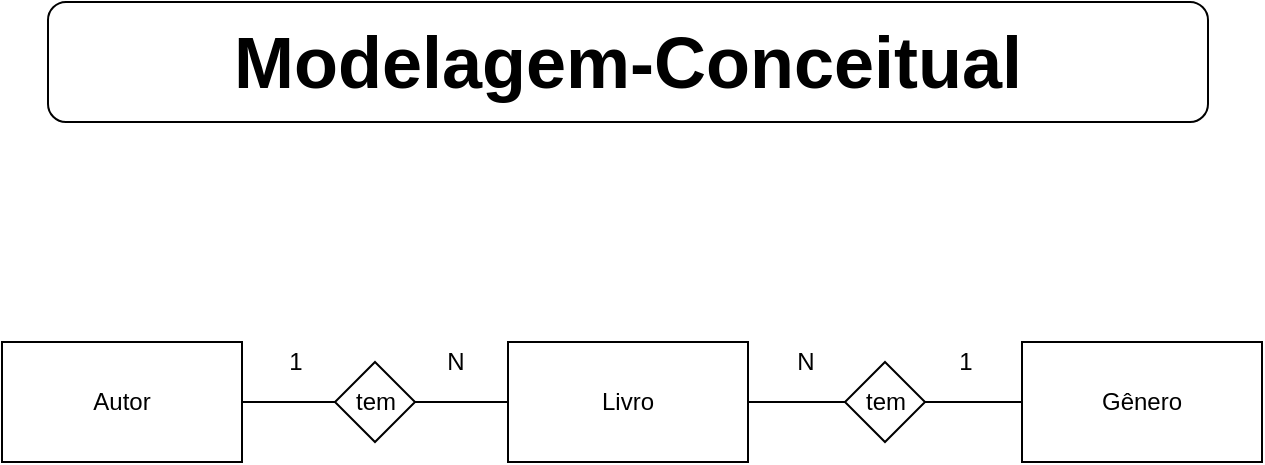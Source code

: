 <mxfile version="11.0.7" type="device"><diagram id="TRDI8suiLiD6u98E33-u" name="Page-1"><mxGraphModel dx="1662" dy="774" grid="1" gridSize="10" guides="1" tooltips="1" connect="1" arrows="1" fold="1" page="1" pageScale="1" pageWidth="827" pageHeight="1169" math="0" shadow="0"><root><mxCell id="0"/><mxCell id="1" parent="0"/><mxCell id="c1QQ14qmfpnpHAg11QXJ-1" value="&lt;font style=&quot;vertical-align: inherit&quot;&gt;&lt;font style=&quot;vertical-align: inherit&quot;&gt;&lt;font style=&quot;vertical-align: inherit&quot;&gt;&lt;font style=&quot;vertical-align: inherit ; font-size: 36px&quot;&gt;&lt;b&gt;Modelagem-Conceitual&lt;/b&gt;&lt;/font&gt;&lt;/font&gt;&lt;/font&gt;&lt;/font&gt;" style="rounded=1;whiteSpace=wrap;html=1;" vertex="1" parent="1"><mxGeometry x="123" y="20" width="580" height="60" as="geometry"/></mxCell><mxCell id="c1QQ14qmfpnpHAg11QXJ-2" value="&lt;font style=&quot;vertical-align: inherit&quot;&gt;&lt;font style=&quot;vertical-align: inherit&quot;&gt;Autor&lt;/font&gt;&lt;/font&gt;" style="rounded=0;whiteSpace=wrap;html=1;" vertex="1" parent="1"><mxGeometry x="100" y="190" width="120" height="60" as="geometry"/></mxCell><mxCell id="c1QQ14qmfpnpHAg11QXJ-3" value="&lt;font style=&quot;vertical-align: inherit&quot;&gt;&lt;font style=&quot;vertical-align: inherit&quot;&gt;&lt;font style=&quot;vertical-align: inherit&quot;&gt;&lt;font style=&quot;vertical-align: inherit&quot;&gt;Gênero&lt;/font&gt;&lt;/font&gt;&lt;/font&gt;&lt;/font&gt;" style="rounded=0;whiteSpace=wrap;html=1;" vertex="1" parent="1"><mxGeometry x="610" y="190" width="120" height="60" as="geometry"/></mxCell><mxCell id="c1QQ14qmfpnpHAg11QXJ-4" value="&lt;font style=&quot;vertical-align: inherit&quot;&gt;&lt;font style=&quot;vertical-align: inherit&quot;&gt;Livro&lt;/font&gt;&lt;/font&gt;" style="rounded=0;whiteSpace=wrap;html=1;" vertex="1" parent="1"><mxGeometry x="353" y="190" width="120" height="60" as="geometry"/></mxCell><mxCell id="c1QQ14qmfpnpHAg11QXJ-5" value="&lt;font style=&quot;vertical-align: inherit&quot;&gt;&lt;font style=&quot;vertical-align: inherit&quot;&gt;tem&lt;/font&gt;&lt;/font&gt;" style="rhombus;whiteSpace=wrap;html=1;" vertex="1" parent="1"><mxGeometry x="266.5" y="200" width="40" height="40" as="geometry"/></mxCell><mxCell id="c1QQ14qmfpnpHAg11QXJ-7" value="&lt;font style=&quot;vertical-align: inherit&quot;&gt;&lt;font style=&quot;vertical-align: inherit&quot;&gt;tem&lt;/font&gt;&lt;/font&gt;" style="rhombus;whiteSpace=wrap;html=1;" vertex="1" parent="1"><mxGeometry x="521.5" y="200" width="40" height="40" as="geometry"/></mxCell><mxCell id="c1QQ14qmfpnpHAg11QXJ-9" value="" style="endArrow=none;html=1;entryX=0;entryY=0.5;entryDx=0;entryDy=0;exitX=1;exitY=0.5;exitDx=0;exitDy=0;" edge="1" parent="1" source="c1QQ14qmfpnpHAg11QXJ-2" target="c1QQ14qmfpnpHAg11QXJ-5"><mxGeometry width="50" height="50" relative="1" as="geometry"><mxPoint x="100" y="320" as="sourcePoint"/><mxPoint x="150" y="270" as="targetPoint"/></mxGeometry></mxCell><mxCell id="c1QQ14qmfpnpHAg11QXJ-10" value="" style="endArrow=none;html=1;entryX=0;entryY=0.5;entryDx=0;entryDy=0;exitX=1;exitY=0.5;exitDx=0;exitDy=0;" edge="1" parent="1" source="c1QQ14qmfpnpHAg11QXJ-7" target="c1QQ14qmfpnpHAg11QXJ-3"><mxGeometry width="50" height="50" relative="1" as="geometry"><mxPoint x="560" y="220" as="sourcePoint"/><mxPoint x="150" y="270" as="targetPoint"/></mxGeometry></mxCell><mxCell id="c1QQ14qmfpnpHAg11QXJ-11" value="" style="endArrow=none;html=1;entryX=0;entryY=0.5;entryDx=0;entryDy=0;exitX=1;exitY=0.5;exitDx=0;exitDy=0;" edge="1" parent="1" source="c1QQ14qmfpnpHAg11QXJ-5" target="c1QQ14qmfpnpHAg11QXJ-4"><mxGeometry width="50" height="50" relative="1" as="geometry"><mxPoint x="100" y="320" as="sourcePoint"/><mxPoint x="150" y="270" as="targetPoint"/></mxGeometry></mxCell><mxCell id="c1QQ14qmfpnpHAg11QXJ-13" value="" style="endArrow=none;html=1;entryX=0;entryY=0.5;entryDx=0;entryDy=0;" edge="1" parent="1" source="c1QQ14qmfpnpHAg11QXJ-4" target="c1QQ14qmfpnpHAg11QXJ-7"><mxGeometry width="50" height="50" relative="1" as="geometry"><mxPoint x="90" y="400" as="sourcePoint"/><mxPoint x="140" y="350" as="targetPoint"/></mxGeometry></mxCell><mxCell id="c1QQ14qmfpnpHAg11QXJ-14" value="&lt;font style=&quot;vertical-align: inherit&quot;&gt;&lt;font style=&quot;vertical-align: inherit&quot;&gt;N&lt;/font&gt;&lt;/font&gt;" style="text;html=1;strokeColor=none;fillColor=none;align=center;verticalAlign=middle;whiteSpace=wrap;rounded=0;" vertex="1" parent="1"><mxGeometry x="306.5" y="190" width="40" height="20" as="geometry"/></mxCell><mxCell id="c1QQ14qmfpnpHAg11QXJ-16" value="&lt;font style=&quot;vertical-align: inherit&quot;&gt;&lt;font style=&quot;vertical-align: inherit&quot;&gt;N&lt;/font&gt;&lt;/font&gt;" style="text;html=1;strokeColor=none;fillColor=none;align=center;verticalAlign=middle;whiteSpace=wrap;rounded=0;" vertex="1" parent="1"><mxGeometry x="481.5" y="190" width="40" height="20" as="geometry"/></mxCell><mxCell id="c1QQ14qmfpnpHAg11QXJ-17" value="&lt;font style=&quot;vertical-align: inherit&quot;&gt;&lt;font style=&quot;vertical-align: inherit&quot;&gt;1&lt;/font&gt;&lt;/font&gt;" style="text;html=1;strokeColor=none;fillColor=none;align=center;verticalAlign=middle;whiteSpace=wrap;rounded=0;" vertex="1" parent="1"><mxGeometry x="226.5" y="190" width="40" height="20" as="geometry"/></mxCell><mxCell id="c1QQ14qmfpnpHAg11QXJ-18" value="&lt;font style=&quot;vertical-align: inherit&quot;&gt;&lt;font style=&quot;vertical-align: inherit&quot;&gt;1&lt;/font&gt;&lt;/font&gt;" style="text;html=1;strokeColor=none;fillColor=none;align=center;verticalAlign=middle;whiteSpace=wrap;rounded=0;" vertex="1" parent="1"><mxGeometry x="561.5" y="190" width="40" height="20" as="geometry"/></mxCell></root></mxGraphModel></diagram><diagram id="xVn5eJSs--XRtRPgT-V2" name="Page-2"><mxGraphModel dx="1662" dy="774" grid="1" gridSize="10" guides="1" tooltips="1" connect="1" arrows="1" fold="1" page="1" pageScale="1" pageWidth="827" pageHeight="1169" math="0" shadow="0"><root><mxCell id="EIkhVajA6pKcCXeZ6dNU-0"/><mxCell id="EIkhVajA6pKcCXeZ6dNU-1" parent="EIkhVajA6pKcCXeZ6dNU-0"/><mxCell id="tiZL3pMsc9bjKUrsJ4PP-0" value="&lt;font style=&quot;vertical-align: inherit&quot;&gt;&lt;font style=&quot;vertical-align: inherit&quot;&gt;&lt;font style=&quot;vertical-align: inherit&quot;&gt;&lt;font style=&quot;vertical-align: inherit ; font-size: 36px&quot;&gt;&lt;b&gt;Modelagem-Lógica&lt;/b&gt;&lt;/font&gt;&lt;/font&gt;&lt;/font&gt;&lt;/font&gt;" style="rounded=1;whiteSpace=wrap;html=1;" vertex="1" parent="EIkhVajA6pKcCXeZ6dNU-1"><mxGeometry x="123" y="20" width="580" height="60" as="geometry"/></mxCell><mxCell id="tiZL3pMsc9bjKUrsJ4PP-1" value="Autor" style="swimlane;fontStyle=0;childLayout=stackLayout;horizontal=1;startSize=26;fillColor=#e0e0e0;horizontalStack=0;resizeParent=1;resizeParentMax=0;resizeLast=0;collapsible=1;marginBottom=0;swimlaneFillColor=#ffffff;align=center;fontSize=14;" vertex="1" parent="EIkhVajA6pKcCXeZ6dNU-1"><mxGeometry x="140" y="291" width="160" height="92" as="geometry"/></mxCell><mxCell id="tiZL3pMsc9bjKUrsJ4PP-2" value="idAutor : int" style="shape=partialRectangle;top=0;left=0;right=0;bottom=1;align=left;verticalAlign=middle;fillColor=none;spacingLeft=34;spacingRight=4;overflow=hidden;rotatable=0;points=[[0,0.5],[1,0.5]];portConstraint=eastwest;dropTarget=0;fontStyle=5;fontSize=12;" vertex="1" parent="tiZL3pMsc9bjKUrsJ4PP-1"><mxGeometry y="26" width="160" height="30" as="geometry"/></mxCell><mxCell id="tiZL3pMsc9bjKUrsJ4PP-3" value="PK" style="shape=partialRectangle;top=0;left=0;bottom=0;fillColor=none;align=left;verticalAlign=middle;spacingLeft=4;spacingRight=4;overflow=hidden;rotatable=0;points=[];portConstraint=eastwest;part=1;fontSize=12;" vertex="1" connectable="0" parent="tiZL3pMsc9bjKUrsJ4PP-2"><mxGeometry width="30" height="30" as="geometry"/></mxCell><mxCell id="tiZL3pMsc9bjKUrsJ4PP-4" value="nome : str" style="shape=partialRectangle;top=0;left=0;right=0;bottom=0;align=left;verticalAlign=top;fillColor=none;spacingLeft=34;spacingRight=4;overflow=hidden;rotatable=0;points=[[0,0.5],[1,0.5]];portConstraint=eastwest;dropTarget=0;fontSize=12;" vertex="1" parent="tiZL3pMsc9bjKUrsJ4PP-1"><mxGeometry y="56" width="160" height="26" as="geometry"/></mxCell><mxCell id="tiZL3pMsc9bjKUrsJ4PP-5" value="" style="shape=partialRectangle;top=0;left=0;bottom=0;fillColor=none;align=left;verticalAlign=top;spacingLeft=4;spacingRight=4;overflow=hidden;rotatable=0;points=[];portConstraint=eastwest;part=1;fontSize=12;" vertex="1" connectable="0" parent="tiZL3pMsc9bjKUrsJ4PP-4"><mxGeometry width="30" height="26" as="geometry"/></mxCell><mxCell id="tiZL3pMsc9bjKUrsJ4PP-10" value="" style="shape=partialRectangle;top=0;left=0;right=0;bottom=0;align=left;verticalAlign=top;fillColor=none;spacingLeft=34;spacingRight=4;overflow=hidden;rotatable=0;points=[[0,0.5],[1,0.5]];portConstraint=eastwest;dropTarget=0;fontSize=12;" vertex="1" parent="tiZL3pMsc9bjKUrsJ4PP-1"><mxGeometry y="82" width="160" height="10" as="geometry"/></mxCell><mxCell id="tiZL3pMsc9bjKUrsJ4PP-11" value="" style="shape=partialRectangle;top=0;left=0;bottom=0;fillColor=none;align=left;verticalAlign=top;spacingLeft=4;spacingRight=4;overflow=hidden;rotatable=0;points=[];portConstraint=eastwest;part=1;fontSize=12;" vertex="1" connectable="0" parent="tiZL3pMsc9bjKUrsJ4PP-10"><mxGeometry width="30" height="10" as="geometry"/></mxCell><mxCell id="tiZL3pMsc9bjKUrsJ4PP-12" value="Gênero" style="swimlane;fontStyle=0;childLayout=stackLayout;horizontal=1;startSize=26;fillColor=#e0e0e0;horizontalStack=0;resizeParent=1;resizeParentMax=0;resizeLast=0;collapsible=1;marginBottom=0;swimlaneFillColor=#ffffff;align=center;fontSize=14;" vertex="1" parent="EIkhVajA6pKcCXeZ6dNU-1"><mxGeometry x="130" y="130" width="160" height="92" as="geometry"/></mxCell><mxCell id="tiZL3pMsc9bjKUrsJ4PP-13" value="idGenero : int" style="shape=partialRectangle;top=0;left=0;right=0;bottom=1;align=left;verticalAlign=middle;fillColor=none;spacingLeft=34;spacingRight=4;overflow=hidden;rotatable=0;points=[[0,0.5],[1,0.5]];portConstraint=eastwest;dropTarget=0;fontStyle=5;fontSize=12;" vertex="1" parent="tiZL3pMsc9bjKUrsJ4PP-12"><mxGeometry y="26" width="160" height="30" as="geometry"/></mxCell><mxCell id="tiZL3pMsc9bjKUrsJ4PP-14" value="PK" style="shape=partialRectangle;top=0;left=0;bottom=0;fillColor=none;align=left;verticalAlign=middle;spacingLeft=4;spacingRight=4;overflow=hidden;rotatable=0;points=[];portConstraint=eastwest;part=1;fontSize=12;" vertex="1" connectable="0" parent="tiZL3pMsc9bjKUrsJ4PP-13"><mxGeometry width="30" height="30" as="geometry"/></mxCell><mxCell id="tiZL3pMsc9bjKUrsJ4PP-15" value="nome : str" style="shape=partialRectangle;top=0;left=0;right=0;bottom=0;align=left;verticalAlign=top;fillColor=none;spacingLeft=34;spacingRight=4;overflow=hidden;rotatable=0;points=[[0,0.5],[1,0.5]];portConstraint=eastwest;dropTarget=0;fontSize=12;" vertex="1" parent="tiZL3pMsc9bjKUrsJ4PP-12"><mxGeometry y="56" width="160" height="26" as="geometry"/></mxCell><mxCell id="tiZL3pMsc9bjKUrsJ4PP-16" value="" style="shape=partialRectangle;top=0;left=0;bottom=0;fillColor=none;align=left;verticalAlign=top;spacingLeft=4;spacingRight=4;overflow=hidden;rotatable=0;points=[];portConstraint=eastwest;part=1;fontSize=12;" vertex="1" connectable="0" parent="tiZL3pMsc9bjKUrsJ4PP-15"><mxGeometry width="30" height="26" as="geometry"/></mxCell><mxCell id="tiZL3pMsc9bjKUrsJ4PP-21" value="" style="shape=partialRectangle;top=0;left=0;right=0;bottom=0;align=left;verticalAlign=top;fillColor=none;spacingLeft=34;spacingRight=4;overflow=hidden;rotatable=0;points=[[0,0.5],[1,0.5]];portConstraint=eastwest;dropTarget=0;fontSize=12;" vertex="1" parent="tiZL3pMsc9bjKUrsJ4PP-12"><mxGeometry y="82" width="160" height="10" as="geometry"/></mxCell><mxCell id="tiZL3pMsc9bjKUrsJ4PP-22" value="" style="shape=partialRectangle;top=0;left=0;bottom=0;fillColor=none;align=left;verticalAlign=top;spacingLeft=4;spacingRight=4;overflow=hidden;rotatable=0;points=[];portConstraint=eastwest;part=1;fontSize=12;" vertex="1" connectable="0" parent="tiZL3pMsc9bjKUrsJ4PP-21"><mxGeometry width="30" height="10" as="geometry"/></mxCell><mxCell id="tiZL3pMsc9bjKUrsJ4PP-30" value="Livro" style="swimlane;fontStyle=0;childLayout=stackLayout;horizontal=1;startSize=26;fillColor=#e0e0e0;horizontalStack=0;resizeParent=1;resizeParentMax=0;resizeLast=0;collapsible=1;marginBottom=0;swimlaneFillColor=#ffffff;align=center;fontSize=14;" vertex="1" parent="EIkhVajA6pKcCXeZ6dNU-1"><mxGeometry x="490" y="176" width="160" height="138" as="geometry"/></mxCell><mxCell id="tiZL3pMsc9bjKUrsJ4PP-31" value="idLivro : int" style="shape=partialRectangle;top=0;left=0;right=0;bottom=1;align=left;verticalAlign=middle;fillColor=none;spacingLeft=34;spacingRight=4;overflow=hidden;rotatable=0;points=[[0,0.5],[1,0.5]];portConstraint=eastwest;dropTarget=0;fontStyle=5;fontSize=12;" vertex="1" parent="tiZL3pMsc9bjKUrsJ4PP-30"><mxGeometry y="26" width="160" height="30" as="geometry"/></mxCell><mxCell id="tiZL3pMsc9bjKUrsJ4PP-32" value="PK" style="shape=partialRectangle;top=0;left=0;bottom=0;fillColor=none;align=left;verticalAlign=middle;spacingLeft=4;spacingRight=4;overflow=hidden;rotatable=0;points=[];portConstraint=eastwest;part=1;fontSize=12;" vertex="1" connectable="0" parent="tiZL3pMsc9bjKUrsJ4PP-31"><mxGeometry width="30" height="30" as="geometry"/></mxCell><mxCell id="tiZL3pMsc9bjKUrsJ4PP-33" value="nome : str" style="shape=partialRectangle;top=0;left=0;right=0;bottom=0;align=left;verticalAlign=top;fillColor=none;spacingLeft=34;spacingRight=4;overflow=hidden;rotatable=0;points=[[0,0.5],[1,0.5]];portConstraint=eastwest;dropTarget=0;fontSize=12;" vertex="1" parent="tiZL3pMsc9bjKUrsJ4PP-30"><mxGeometry y="56" width="160" height="26" as="geometry"/></mxCell><mxCell id="tiZL3pMsc9bjKUrsJ4PP-34" value="" style="shape=partialRectangle;top=0;left=0;bottom=0;fillColor=none;align=left;verticalAlign=top;spacingLeft=4;spacingRight=4;overflow=hidden;rotatable=0;points=[];portConstraint=eastwest;part=1;fontSize=12;" vertex="1" connectable="0" parent="tiZL3pMsc9bjKUrsJ4PP-33"><mxGeometry width="30" height="26" as="geometry"/></mxCell><mxCell id="tiZL3pMsc9bjKUrsJ4PP-37" value="idGenero : int" style="shape=partialRectangle;top=0;left=0;right=0;bottom=0;align=left;verticalAlign=top;fillColor=none;spacingLeft=34;spacingRight=4;overflow=hidden;rotatable=0;points=[[0,0.5],[1,0.5]];portConstraint=eastwest;dropTarget=0;fontSize=12;" vertex="1" parent="tiZL3pMsc9bjKUrsJ4PP-30"><mxGeometry y="82" width="160" height="30" as="geometry"/></mxCell><mxCell id="tiZL3pMsc9bjKUrsJ4PP-38" value="FK" style="shape=partialRectangle;top=0;left=0;bottom=0;fillColor=none;align=left;verticalAlign=top;spacingLeft=4;spacingRight=4;overflow=hidden;rotatable=0;points=[];portConstraint=eastwest;part=1;fontSize=12;" vertex="1" connectable="0" parent="tiZL3pMsc9bjKUrsJ4PP-37"><mxGeometry width="30" height="30" as="geometry"/></mxCell><mxCell id="tiZL3pMsc9bjKUrsJ4PP-39" value="idAutor : int" style="shape=partialRectangle;top=0;left=0;right=0;bottom=0;align=left;verticalAlign=top;fillColor=none;spacingLeft=34;spacingRight=4;overflow=hidden;rotatable=0;points=[[0,0.5],[1,0.5]];portConstraint=eastwest;dropTarget=0;fontSize=12;" vertex="1" parent="tiZL3pMsc9bjKUrsJ4PP-30"><mxGeometry y="112" width="160" height="26" as="geometry"/></mxCell><mxCell id="tiZL3pMsc9bjKUrsJ4PP-40" value="FK" style="shape=partialRectangle;top=0;left=0;bottom=0;fillColor=none;align=left;verticalAlign=top;spacingLeft=4;spacingRight=4;overflow=hidden;rotatable=0;points=[];portConstraint=eastwest;part=1;fontSize=12;" vertex="1" connectable="0" parent="tiZL3pMsc9bjKUrsJ4PP-39"><mxGeometry width="30" height="26" as="geometry"/></mxCell><mxCell id="tiZL3pMsc9bjKUrsJ4PP-41" value="" style="edgeStyle=entityRelationEdgeStyle;fontSize=12;html=1;endArrow=ERoneToMany;entryX=0;entryY=0.5;entryDx=0;entryDy=0;exitX=1.031;exitY=0.8;exitDx=0;exitDy=0;exitPerimeter=0;" edge="1" parent="EIkhVajA6pKcCXeZ6dNU-1" source="tiZL3pMsc9bjKUrsJ4PP-2" target="tiZL3pMsc9bjKUrsJ4PP-39"><mxGeometry width="100" height="100" relative="1" as="geometry"><mxPoint x="100" y="420" as="sourcePoint"/><mxPoint x="200" y="320" as="targetPoint"/></mxGeometry></mxCell><mxCell id="tiZL3pMsc9bjKUrsJ4PP-42" value="" style="edgeStyle=entityRelationEdgeStyle;fontSize=12;html=1;endArrow=ERoneToMany;exitX=1.025;exitY=0.8;exitDx=0;exitDy=0;exitPerimeter=0;entryX=0;entryY=0.5;entryDx=0;entryDy=0;" edge="1" parent="EIkhVajA6pKcCXeZ6dNU-1" source="tiZL3pMsc9bjKUrsJ4PP-13" target="tiZL3pMsc9bjKUrsJ4PP-37"><mxGeometry width="100" height="100" relative="1" as="geometry"><mxPoint x="100" y="420" as="sourcePoint"/><mxPoint x="510" y="340" as="targetPoint"/></mxGeometry></mxCell></root></mxGraphModel></diagram></mxfile>